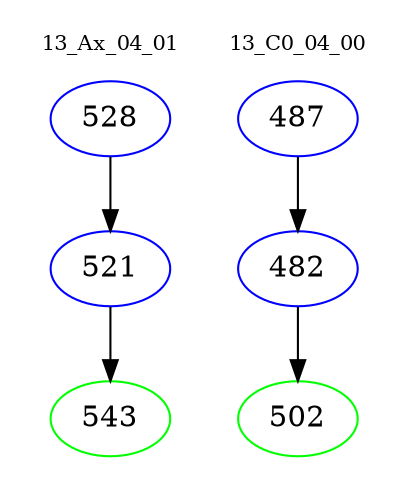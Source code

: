 digraph{
subgraph cluster_0 {
color = white
label = "13_Ax_04_01";
fontsize=10;
T0_528 [label="528", color="blue"]
T0_528 -> T0_521 [color="black"]
T0_521 [label="521", color="blue"]
T0_521 -> T0_543 [color="black"]
T0_543 [label="543", color="green"]
}
subgraph cluster_1 {
color = white
label = "13_C0_04_00";
fontsize=10;
T1_487 [label="487", color="blue"]
T1_487 -> T1_482 [color="black"]
T1_482 [label="482", color="blue"]
T1_482 -> T1_502 [color="black"]
T1_502 [label="502", color="green"]
}
}
